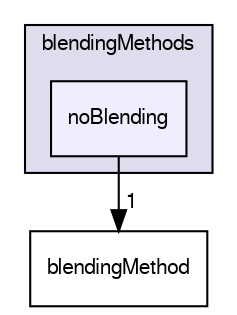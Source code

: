 digraph "applications/solvers/multiphase/twoPhaseEulerFoam/twoPhaseSystem/BlendedInterfacialModel/blendingMethods/noBlending" {
  bgcolor=transparent;
  compound=true
  node [ fontsize="10", fontname="FreeSans"];
  edge [ labelfontsize="10", labelfontname="FreeSans"];
  subgraph clusterdir_aebb62d5a146922005635c093adbc6e4 {
    graph [ bgcolor="#ddddee", pencolor="black", label="blendingMethods" fontname="FreeSans", fontsize="10", URL="dir_aebb62d5a146922005635c093adbc6e4.html"]
  dir_676c1123b7a277d9d47d8a089f09fca8 [shape=box, label="noBlending", style="filled", fillcolor="#eeeeff", pencolor="black", URL="dir_676c1123b7a277d9d47d8a089f09fca8.html"];
  }
  dir_5845015829e5066ef688d2baee2b52eb [shape=box label="blendingMethod" URL="dir_5845015829e5066ef688d2baee2b52eb.html"];
  dir_676c1123b7a277d9d47d8a089f09fca8->dir_5845015829e5066ef688d2baee2b52eb [headlabel="1", labeldistance=1.5 headhref="dir_000272_000270.html"];
}
